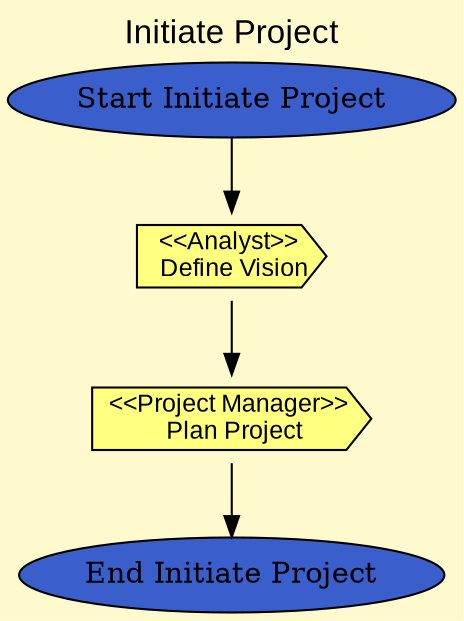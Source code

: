 digraph initiateProject {
  graph [
    fontsize = 16,
    fontname = Arial,
    label = "Initiate Project",
    labelloc = t,
    bgcolor = "lemonchiffon"
  ];
  
    "Activity Start 1 1 1 0 0 0 0 Initiate Project |" -> "Activity Task 1 1 1 1 1 0 0 Define Vision | Analyst";
	"Activity Task 1 1 1 1 1 0 0 Define Vision | Analyst" -> "Activity Task 1 1 1 2 5 0 0 Plan Project | Project Manager";
	"Activity Task 1 1 1 2 5 0 0 Plan Project | Project Manager" -> "Activity End 1 1 1 0 0 0 0 Initiate Project |";
	
    
	"Activity Start 1 1 1 0 0 0 0 Initiate Project |" [shape=ellipse,label="Start Initiate Project",fillcolor =royalblue3,style=filled];
	"Activity End 1 1 1 0 0 0 0 Initiate Project |" [shape=ellipse,label="End Initiate Project",fillcolor =royalblue3,style=filled];
	
		
	"Activity Task 1 1 1 1 1 0 0 Define Vision | Analyst" [
    		shape = cds,
    		label = "<<Analyst>> \n Define Vision",
    		margin="0.11,0.11",
	   		URL = "./DefineVision/defineVision.html",				
    		fillcolor = "#ffff80",
    		style = filled,
    		fontname = Arial,
	   		fontsize = 12   		 
  	];	
	
	"Activity Task 1 1 1 2 5 0 0 Plan Project | Project Manager" [
    		shape = cds,
    		label = "<<Project Manager>> \n Plan Project",
    		margin="0.11,0.11",
	   		URL = "./PlanProject/planProject.html",				
    		fillcolor = "#ffff80",
    		style = filled,
    		fontname = Arial,
	   		fontsize = 12  		 
  	];
		
	
	
}
